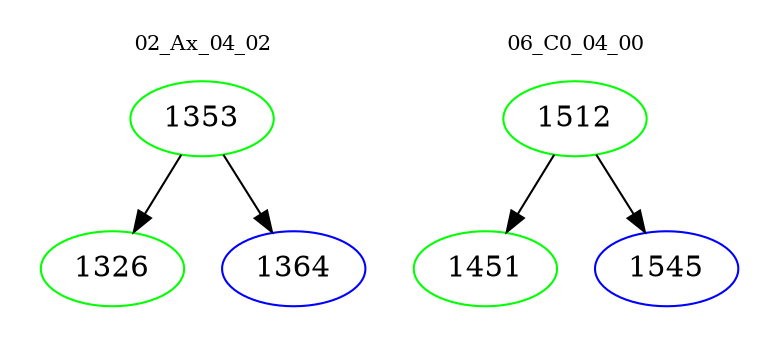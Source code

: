 digraph{
subgraph cluster_0 {
color = white
label = "02_Ax_04_02";
fontsize=10;
T0_1353 [label="1353", color="green"]
T0_1353 -> T0_1326 [color="black"]
T0_1326 [label="1326", color="green"]
T0_1353 -> T0_1364 [color="black"]
T0_1364 [label="1364", color="blue"]
}
subgraph cluster_1 {
color = white
label = "06_C0_04_00";
fontsize=10;
T1_1512 [label="1512", color="green"]
T1_1512 -> T1_1451 [color="black"]
T1_1451 [label="1451", color="green"]
T1_1512 -> T1_1545 [color="black"]
T1_1545 [label="1545", color="blue"]
}
}
